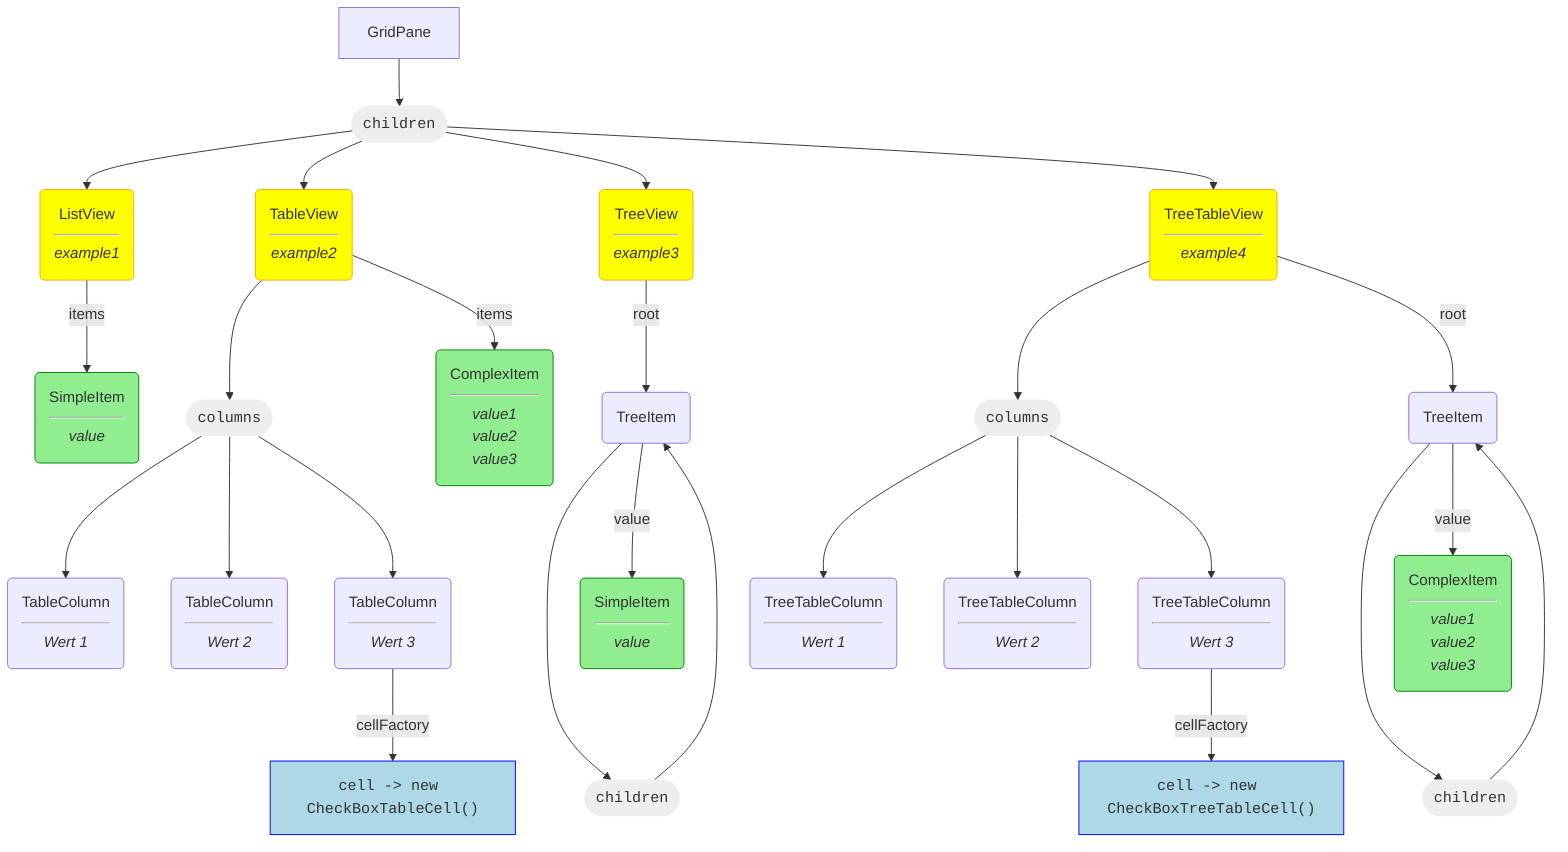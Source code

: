 flowchart

    GridPane

    GridPane --> Children(["<code>children</code>"])

    Children --> ListView("ListView<hr/><i>example1</i>")
    Children --> TableView("TableView<hr/><i>example2</i>")
    Children --> TreeView("TreeView<hr/><i>example3</i>")
    Children --> TreeTableView("TreeTableView<hr/><i>example4</i>")

    TableView --> Columns1(["<code>columns</code>"])

    Columns1 --> TableColumn1("TableColumn<hr/><i>Wert 1</i>")
    Columns1 --> TableColumn2("TableColumn<hr/><i>Wert 2</i>")
    Columns1 --> TableColumn3("TableColumn<hr/><i>Wert 3</i>")

    TableColumn3 --cellFactory--> CheckBoxTableCell["<code>cell -> new CheckBoxTableCell()</code>"]

    TreeTableView --> Columns2(["<code>columns</code>"])

    Columns2 --> TreeTableColumn1("TreeTableColumn<hr/><i>Wert 1</i>")
    Columns2 --> TreeTableColumn2("TreeTableColumn<hr/><i>Wert 2</i>")
    Columns2 --> TreeTableColumn3("TreeTableColumn<hr/><i>Wert 3</i>")

    TreeTableColumn3 --cellFactory--> CheckBoxTreeTableCell["<code>cell -> new CheckBoxTreeTableCell()</code>"]

    TreeView --root--> TreeItem1("TreeItem")

    TreeTableView --root--> TreeItem2("TreeItem")

    TreeItem1 --> Children1(["<code>children</code>"])
    TreeItem2 --> Children2(["<code>children</code>"])

    Children1 --> TreeItem1
    Children2 --> TreeItem2

    ListView --items--> SimpleItem1("SimpleItem<hr/><i>value</i>")
    TableView --items--> ComplexItem1("ComplexItem<hr/><i>value1<br/>value2<br/>value3</i>")

    TreeItem1 --value--> SimpleItem2("SimpleItem<hr/><i>value</i>")
    TreeItem2 --value--> ComplexItem2("ComplexItem<hr/><i>value1<br/>value2<br/>value3</i>")

    SimpleItem2 ~~~ Children1
    ComplexItem2 ~~~ Children2

    style ListView fill:yellow,stroke:orange
    style TableView fill:yellow,stroke:orange
    style TreeView fill:yellow,stroke:orange
    style TreeTableView fill:yellow,stroke:orange

    style SimpleItem1 fill:lightgreen,stroke:green
    style SimpleItem2 fill:lightgreen,stroke:green
    style ComplexItem1 fill:lightgreen,stroke:green
    style ComplexItem2 fill:lightgreen,stroke:green

    style CheckBoxTableCell fill:lightblue,stroke:blue
    style CheckBoxTreeTableCell fill:lightblue,stroke:blue

    style Children fill:#eee,stroke:none
    style Children1 fill:#eee,stroke:none
    style Children2 fill:#eee,stroke:none
    style Columns1 fill:#eee,stroke:none
    style Columns2 fill:#eee,stroke:none
